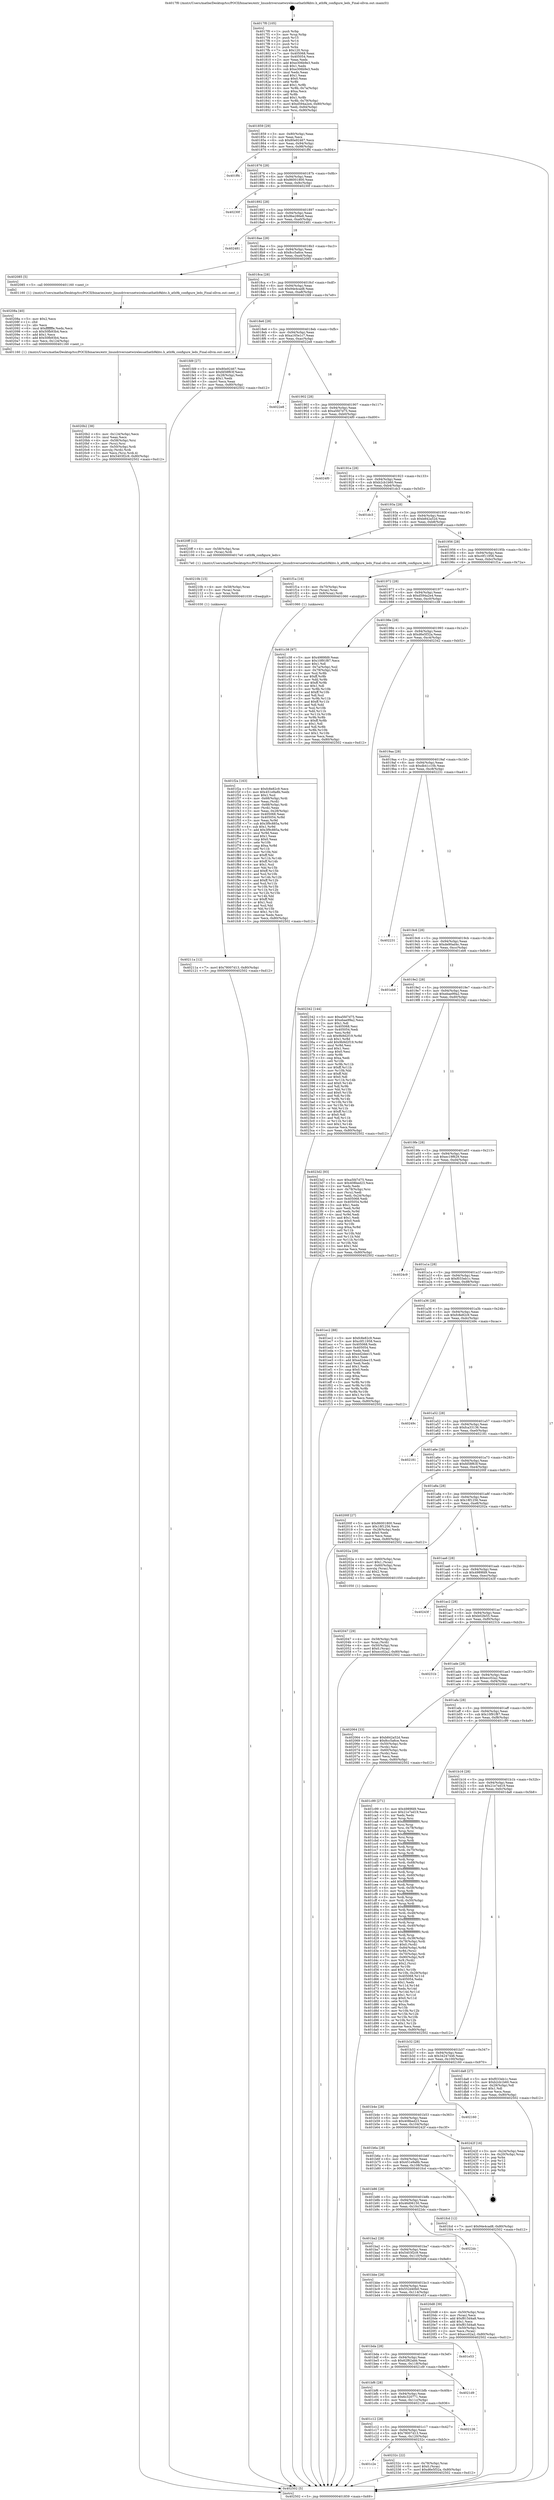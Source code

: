 digraph "0x4017f0" {
  label = "0x4017f0 (/mnt/c/Users/mathe/Desktop/tcc/POCII/binaries/extr_linuxdriversnetwirelessathath9khtc.h_ath9k_configure_leds_Final-ollvm.out::main(0))"
  labelloc = "t"
  node[shape=record]

  Entry [label="",width=0.3,height=0.3,shape=circle,fillcolor=black,style=filled]
  "0x401859" [label="{
     0x401859 [29]\l
     | [instrs]\l
     &nbsp;&nbsp;0x401859 \<+3\>: mov -0x80(%rbp),%eax\l
     &nbsp;&nbsp;0x40185c \<+2\>: mov %eax,%ecx\l
     &nbsp;&nbsp;0x40185e \<+6\>: sub $0x80e92467,%ecx\l
     &nbsp;&nbsp;0x401864 \<+6\>: mov %eax,-0x94(%rbp)\l
     &nbsp;&nbsp;0x40186a \<+6\>: mov %ecx,-0x98(%rbp)\l
     &nbsp;&nbsp;0x401870 \<+6\>: je 0000000000401ff4 \<main+0x804\>\l
  }"]
  "0x401ff4" [label="{
     0x401ff4\l
  }", style=dashed]
  "0x401876" [label="{
     0x401876 [28]\l
     | [instrs]\l
     &nbsp;&nbsp;0x401876 \<+5\>: jmp 000000000040187b \<main+0x8b\>\l
     &nbsp;&nbsp;0x40187b \<+6\>: mov -0x94(%rbp),%eax\l
     &nbsp;&nbsp;0x401881 \<+5\>: sub $0x86001800,%eax\l
     &nbsp;&nbsp;0x401886 \<+6\>: mov %eax,-0x9c(%rbp)\l
     &nbsp;&nbsp;0x40188c \<+6\>: je 000000000040230f \<main+0xb1f\>\l
  }"]
  Exit [label="",width=0.3,height=0.3,shape=circle,fillcolor=black,style=filled,peripheries=2]
  "0x40230f" [label="{
     0x40230f\l
  }", style=dashed]
  "0x401892" [label="{
     0x401892 [28]\l
     | [instrs]\l
     &nbsp;&nbsp;0x401892 \<+5\>: jmp 0000000000401897 \<main+0xa7\>\l
     &nbsp;&nbsp;0x401897 \<+6\>: mov -0x94(%rbp),%eax\l
     &nbsp;&nbsp;0x40189d \<+5\>: sub $0x8be286e8,%eax\l
     &nbsp;&nbsp;0x4018a2 \<+6\>: mov %eax,-0xa0(%rbp)\l
     &nbsp;&nbsp;0x4018a8 \<+6\>: je 0000000000402481 \<main+0xc91\>\l
  }"]
  "0x401c2e" [label="{
     0x401c2e\l
  }", style=dashed]
  "0x402481" [label="{
     0x402481\l
  }", style=dashed]
  "0x4018ae" [label="{
     0x4018ae [28]\l
     | [instrs]\l
     &nbsp;&nbsp;0x4018ae \<+5\>: jmp 00000000004018b3 \<main+0xc3\>\l
     &nbsp;&nbsp;0x4018b3 \<+6\>: mov -0x94(%rbp),%eax\l
     &nbsp;&nbsp;0x4018b9 \<+5\>: sub $0x8cc5a6ce,%eax\l
     &nbsp;&nbsp;0x4018be \<+6\>: mov %eax,-0xa4(%rbp)\l
     &nbsp;&nbsp;0x4018c4 \<+6\>: je 0000000000402085 \<main+0x895\>\l
  }"]
  "0x40232c" [label="{
     0x40232c [22]\l
     | [instrs]\l
     &nbsp;&nbsp;0x40232c \<+4\>: mov -0x78(%rbp),%rax\l
     &nbsp;&nbsp;0x402330 \<+6\>: movl $0x0,(%rax)\l
     &nbsp;&nbsp;0x402336 \<+7\>: movl $0xd6e5f32a,-0x80(%rbp)\l
     &nbsp;&nbsp;0x40233d \<+5\>: jmp 0000000000402502 \<main+0xd12\>\l
  }"]
  "0x402085" [label="{
     0x402085 [5]\l
     | [instrs]\l
     &nbsp;&nbsp;0x402085 \<+5\>: call 0000000000401160 \<next_i\>\l
     | [calls]\l
     &nbsp;&nbsp;0x401160 \{1\} (/mnt/c/Users/mathe/Desktop/tcc/POCII/binaries/extr_linuxdriversnetwirelessathath9khtc.h_ath9k_configure_leds_Final-ollvm.out::next_i)\l
  }"]
  "0x4018ca" [label="{
     0x4018ca [28]\l
     | [instrs]\l
     &nbsp;&nbsp;0x4018ca \<+5\>: jmp 00000000004018cf \<main+0xdf\>\l
     &nbsp;&nbsp;0x4018cf \<+6\>: mov -0x94(%rbp),%eax\l
     &nbsp;&nbsp;0x4018d5 \<+5\>: sub $0x94e4cad8,%eax\l
     &nbsp;&nbsp;0x4018da \<+6\>: mov %eax,-0xa8(%rbp)\l
     &nbsp;&nbsp;0x4018e0 \<+6\>: je 0000000000401fd9 \<main+0x7e9\>\l
  }"]
  "0x401c12" [label="{
     0x401c12 [28]\l
     | [instrs]\l
     &nbsp;&nbsp;0x401c12 \<+5\>: jmp 0000000000401c17 \<main+0x427\>\l
     &nbsp;&nbsp;0x401c17 \<+6\>: mov -0x94(%rbp),%eax\l
     &nbsp;&nbsp;0x401c1d \<+5\>: sub $0x78007d13,%eax\l
     &nbsp;&nbsp;0x401c22 \<+6\>: mov %eax,-0x120(%rbp)\l
     &nbsp;&nbsp;0x401c28 \<+6\>: je 000000000040232c \<main+0xb3c\>\l
  }"]
  "0x401fd9" [label="{
     0x401fd9 [27]\l
     | [instrs]\l
     &nbsp;&nbsp;0x401fd9 \<+5\>: mov $0x80e92467,%eax\l
     &nbsp;&nbsp;0x401fde \<+5\>: mov $0xfd58f63f,%ecx\l
     &nbsp;&nbsp;0x401fe3 \<+3\>: mov -0x28(%rbp),%edx\l
     &nbsp;&nbsp;0x401fe6 \<+3\>: cmp $0x1,%edx\l
     &nbsp;&nbsp;0x401fe9 \<+3\>: cmovl %ecx,%eax\l
     &nbsp;&nbsp;0x401fec \<+3\>: mov %eax,-0x80(%rbp)\l
     &nbsp;&nbsp;0x401fef \<+5\>: jmp 0000000000402502 \<main+0xd12\>\l
  }"]
  "0x4018e6" [label="{
     0x4018e6 [28]\l
     | [instrs]\l
     &nbsp;&nbsp;0x4018e6 \<+5\>: jmp 00000000004018eb \<main+0xfb\>\l
     &nbsp;&nbsp;0x4018eb \<+6\>: mov -0x94(%rbp),%eax\l
     &nbsp;&nbsp;0x4018f1 \<+5\>: sub $0xa165e1c7,%eax\l
     &nbsp;&nbsp;0x4018f6 \<+6\>: mov %eax,-0xac(%rbp)\l
     &nbsp;&nbsp;0x4018fc \<+6\>: je 00000000004022e8 \<main+0xaf8\>\l
  }"]
  "0x402126" [label="{
     0x402126\l
  }", style=dashed]
  "0x4022e8" [label="{
     0x4022e8\l
  }", style=dashed]
  "0x401902" [label="{
     0x401902 [28]\l
     | [instrs]\l
     &nbsp;&nbsp;0x401902 \<+5\>: jmp 0000000000401907 \<main+0x117\>\l
     &nbsp;&nbsp;0x401907 \<+6\>: mov -0x94(%rbp),%eax\l
     &nbsp;&nbsp;0x40190d \<+5\>: sub $0xa5fd7d75,%eax\l
     &nbsp;&nbsp;0x401912 \<+6\>: mov %eax,-0xb0(%rbp)\l
     &nbsp;&nbsp;0x401918 \<+6\>: je 00000000004024f0 \<main+0xd00\>\l
  }"]
  "0x401bf6" [label="{
     0x401bf6 [28]\l
     | [instrs]\l
     &nbsp;&nbsp;0x401bf6 \<+5\>: jmp 0000000000401bfb \<main+0x40b\>\l
     &nbsp;&nbsp;0x401bfb \<+6\>: mov -0x94(%rbp),%eax\l
     &nbsp;&nbsp;0x401c01 \<+5\>: sub $0x6c320771,%eax\l
     &nbsp;&nbsp;0x401c06 \<+6\>: mov %eax,-0x11c(%rbp)\l
     &nbsp;&nbsp;0x401c0c \<+6\>: je 0000000000402126 \<main+0x936\>\l
  }"]
  "0x4024f0" [label="{
     0x4024f0\l
  }", style=dashed]
  "0x40191e" [label="{
     0x40191e [28]\l
     | [instrs]\l
     &nbsp;&nbsp;0x40191e \<+5\>: jmp 0000000000401923 \<main+0x133\>\l
     &nbsp;&nbsp;0x401923 \<+6\>: mov -0x94(%rbp),%eax\l
     &nbsp;&nbsp;0x401929 \<+5\>: sub $0xb2cb1b60,%eax\l
     &nbsp;&nbsp;0x40192e \<+6\>: mov %eax,-0xb4(%rbp)\l
     &nbsp;&nbsp;0x401934 \<+6\>: je 0000000000401dc3 \<main+0x5d3\>\l
  }"]
  "0x4021d9" [label="{
     0x4021d9\l
  }", style=dashed]
  "0x401dc3" [label="{
     0x401dc3\l
  }", style=dashed]
  "0x40193a" [label="{
     0x40193a [28]\l
     | [instrs]\l
     &nbsp;&nbsp;0x40193a \<+5\>: jmp 000000000040193f \<main+0x14f\>\l
     &nbsp;&nbsp;0x40193f \<+6\>: mov -0x94(%rbp),%eax\l
     &nbsp;&nbsp;0x401945 \<+5\>: sub $0xb842a52d,%eax\l
     &nbsp;&nbsp;0x40194a \<+6\>: mov %eax,-0xb8(%rbp)\l
     &nbsp;&nbsp;0x401950 \<+6\>: je 00000000004020ff \<main+0x90f\>\l
  }"]
  "0x401bda" [label="{
     0x401bda [28]\l
     | [instrs]\l
     &nbsp;&nbsp;0x401bda \<+5\>: jmp 0000000000401bdf \<main+0x3ef\>\l
     &nbsp;&nbsp;0x401bdf \<+6\>: mov -0x94(%rbp),%eax\l
     &nbsp;&nbsp;0x401be5 \<+5\>: sub $0x62f62abb,%eax\l
     &nbsp;&nbsp;0x401bea \<+6\>: mov %eax,-0x118(%rbp)\l
     &nbsp;&nbsp;0x401bf0 \<+6\>: je 00000000004021d9 \<main+0x9e9\>\l
  }"]
  "0x4020ff" [label="{
     0x4020ff [12]\l
     | [instrs]\l
     &nbsp;&nbsp;0x4020ff \<+4\>: mov -0x58(%rbp),%rax\l
     &nbsp;&nbsp;0x402103 \<+3\>: mov (%rax),%rdi\l
     &nbsp;&nbsp;0x402106 \<+5\>: call 00000000004017e0 \<ath9k_configure_leds\>\l
     | [calls]\l
     &nbsp;&nbsp;0x4017e0 \{1\} (/mnt/c/Users/mathe/Desktop/tcc/POCII/binaries/extr_linuxdriversnetwirelessathath9khtc.h_ath9k_configure_leds_Final-ollvm.out::ath9k_configure_leds)\l
  }"]
  "0x401956" [label="{
     0x401956 [28]\l
     | [instrs]\l
     &nbsp;&nbsp;0x401956 \<+5\>: jmp 000000000040195b \<main+0x16b\>\l
     &nbsp;&nbsp;0x40195b \<+6\>: mov -0x94(%rbp),%eax\l
     &nbsp;&nbsp;0x401961 \<+5\>: sub $0xc0f11958,%eax\l
     &nbsp;&nbsp;0x401966 \<+6\>: mov %eax,-0xbc(%rbp)\l
     &nbsp;&nbsp;0x40196c \<+6\>: je 0000000000401f1a \<main+0x72a\>\l
  }"]
  "0x401e53" [label="{
     0x401e53\l
  }", style=dashed]
  "0x401f1a" [label="{
     0x401f1a [16]\l
     | [instrs]\l
     &nbsp;&nbsp;0x401f1a \<+4\>: mov -0x70(%rbp),%rax\l
     &nbsp;&nbsp;0x401f1e \<+3\>: mov (%rax),%rax\l
     &nbsp;&nbsp;0x401f21 \<+4\>: mov 0x8(%rax),%rdi\l
     &nbsp;&nbsp;0x401f25 \<+5\>: call 0000000000401060 \<atoi@plt\>\l
     | [calls]\l
     &nbsp;&nbsp;0x401060 \{1\} (unknown)\l
  }"]
  "0x401972" [label="{
     0x401972 [28]\l
     | [instrs]\l
     &nbsp;&nbsp;0x401972 \<+5\>: jmp 0000000000401977 \<main+0x187\>\l
     &nbsp;&nbsp;0x401977 \<+6\>: mov -0x94(%rbp),%eax\l
     &nbsp;&nbsp;0x40197d \<+5\>: sub $0xd594a2e4,%eax\l
     &nbsp;&nbsp;0x401982 \<+6\>: mov %eax,-0xc0(%rbp)\l
     &nbsp;&nbsp;0x401988 \<+6\>: je 0000000000401c38 \<main+0x448\>\l
  }"]
  "0x40211a" [label="{
     0x40211a [12]\l
     | [instrs]\l
     &nbsp;&nbsp;0x40211a \<+7\>: movl $0x78007d13,-0x80(%rbp)\l
     &nbsp;&nbsp;0x402121 \<+5\>: jmp 0000000000402502 \<main+0xd12\>\l
  }"]
  "0x401c38" [label="{
     0x401c38 [97]\l
     | [instrs]\l
     &nbsp;&nbsp;0x401c38 \<+5\>: mov $0x4989fd9,%eax\l
     &nbsp;&nbsp;0x401c3d \<+5\>: mov $0x10f91f87,%ecx\l
     &nbsp;&nbsp;0x401c42 \<+2\>: mov $0x1,%dl\l
     &nbsp;&nbsp;0x401c44 \<+4\>: mov -0x7a(%rbp),%sil\l
     &nbsp;&nbsp;0x401c48 \<+4\>: mov -0x79(%rbp),%dil\l
     &nbsp;&nbsp;0x401c4c \<+3\>: mov %sil,%r8b\l
     &nbsp;&nbsp;0x401c4f \<+4\>: xor $0xff,%r8b\l
     &nbsp;&nbsp;0x401c53 \<+3\>: mov %dil,%r9b\l
     &nbsp;&nbsp;0x401c56 \<+4\>: xor $0xff,%r9b\l
     &nbsp;&nbsp;0x401c5a \<+3\>: xor $0x1,%dl\l
     &nbsp;&nbsp;0x401c5d \<+3\>: mov %r8b,%r10b\l
     &nbsp;&nbsp;0x401c60 \<+4\>: and $0xff,%r10b\l
     &nbsp;&nbsp;0x401c64 \<+3\>: and %dl,%sil\l
     &nbsp;&nbsp;0x401c67 \<+3\>: mov %r9b,%r11b\l
     &nbsp;&nbsp;0x401c6a \<+4\>: and $0xff,%r11b\l
     &nbsp;&nbsp;0x401c6e \<+3\>: and %dl,%dil\l
     &nbsp;&nbsp;0x401c71 \<+3\>: or %sil,%r10b\l
     &nbsp;&nbsp;0x401c74 \<+3\>: or %dil,%r11b\l
     &nbsp;&nbsp;0x401c77 \<+3\>: xor %r11b,%r10b\l
     &nbsp;&nbsp;0x401c7a \<+3\>: or %r9b,%r8b\l
     &nbsp;&nbsp;0x401c7d \<+4\>: xor $0xff,%r8b\l
     &nbsp;&nbsp;0x401c81 \<+3\>: or $0x1,%dl\l
     &nbsp;&nbsp;0x401c84 \<+3\>: and %dl,%r8b\l
     &nbsp;&nbsp;0x401c87 \<+3\>: or %r8b,%r10b\l
     &nbsp;&nbsp;0x401c8a \<+4\>: test $0x1,%r10b\l
     &nbsp;&nbsp;0x401c8e \<+3\>: cmovne %ecx,%eax\l
     &nbsp;&nbsp;0x401c91 \<+3\>: mov %eax,-0x80(%rbp)\l
     &nbsp;&nbsp;0x401c94 \<+5\>: jmp 0000000000402502 \<main+0xd12\>\l
  }"]
  "0x40198e" [label="{
     0x40198e [28]\l
     | [instrs]\l
     &nbsp;&nbsp;0x40198e \<+5\>: jmp 0000000000401993 \<main+0x1a3\>\l
     &nbsp;&nbsp;0x401993 \<+6\>: mov -0x94(%rbp),%eax\l
     &nbsp;&nbsp;0x401999 \<+5\>: sub $0xd6e5f32a,%eax\l
     &nbsp;&nbsp;0x40199e \<+6\>: mov %eax,-0xc4(%rbp)\l
     &nbsp;&nbsp;0x4019a4 \<+6\>: je 0000000000402342 \<main+0xb52\>\l
  }"]
  "0x402502" [label="{
     0x402502 [5]\l
     | [instrs]\l
     &nbsp;&nbsp;0x402502 \<+5\>: jmp 0000000000401859 \<main+0x69\>\l
  }"]
  "0x4017f0" [label="{
     0x4017f0 [105]\l
     | [instrs]\l
     &nbsp;&nbsp;0x4017f0 \<+1\>: push %rbp\l
     &nbsp;&nbsp;0x4017f1 \<+3\>: mov %rsp,%rbp\l
     &nbsp;&nbsp;0x4017f4 \<+2\>: push %r15\l
     &nbsp;&nbsp;0x4017f6 \<+2\>: push %r14\l
     &nbsp;&nbsp;0x4017f8 \<+2\>: push %r12\l
     &nbsp;&nbsp;0x4017fa \<+1\>: push %rbx\l
     &nbsp;&nbsp;0x4017fb \<+7\>: sub $0x120,%rsp\l
     &nbsp;&nbsp;0x401802 \<+7\>: mov 0x405068,%eax\l
     &nbsp;&nbsp;0x401809 \<+7\>: mov 0x405054,%ecx\l
     &nbsp;&nbsp;0x401810 \<+2\>: mov %eax,%edx\l
     &nbsp;&nbsp;0x401812 \<+6\>: add $0xe306b9e3,%edx\l
     &nbsp;&nbsp;0x401818 \<+3\>: sub $0x1,%edx\l
     &nbsp;&nbsp;0x40181b \<+6\>: sub $0xe306b9e3,%edx\l
     &nbsp;&nbsp;0x401821 \<+3\>: imul %edx,%eax\l
     &nbsp;&nbsp;0x401824 \<+3\>: and $0x1,%eax\l
     &nbsp;&nbsp;0x401827 \<+3\>: cmp $0x0,%eax\l
     &nbsp;&nbsp;0x40182a \<+4\>: sete %r8b\l
     &nbsp;&nbsp;0x40182e \<+4\>: and $0x1,%r8b\l
     &nbsp;&nbsp;0x401832 \<+4\>: mov %r8b,-0x7a(%rbp)\l
     &nbsp;&nbsp;0x401836 \<+3\>: cmp $0xa,%ecx\l
     &nbsp;&nbsp;0x401839 \<+4\>: setl %r8b\l
     &nbsp;&nbsp;0x40183d \<+4\>: and $0x1,%r8b\l
     &nbsp;&nbsp;0x401841 \<+4\>: mov %r8b,-0x79(%rbp)\l
     &nbsp;&nbsp;0x401845 \<+7\>: movl $0xd594a2e4,-0x80(%rbp)\l
     &nbsp;&nbsp;0x40184c \<+6\>: mov %edi,-0x84(%rbp)\l
     &nbsp;&nbsp;0x401852 \<+7\>: mov %rsi,-0x90(%rbp)\l
  }"]
  "0x40210b" [label="{
     0x40210b [15]\l
     | [instrs]\l
     &nbsp;&nbsp;0x40210b \<+4\>: mov -0x58(%rbp),%rax\l
     &nbsp;&nbsp;0x40210f \<+3\>: mov (%rax),%rax\l
     &nbsp;&nbsp;0x402112 \<+3\>: mov %rax,%rdi\l
     &nbsp;&nbsp;0x402115 \<+5\>: call 0000000000401030 \<free@plt\>\l
     | [calls]\l
     &nbsp;&nbsp;0x401030 \{1\} (unknown)\l
  }"]
  "0x402342" [label="{
     0x402342 [144]\l
     | [instrs]\l
     &nbsp;&nbsp;0x402342 \<+5\>: mov $0xa5fd7d75,%eax\l
     &nbsp;&nbsp;0x402347 \<+5\>: mov $0xebae99a2,%ecx\l
     &nbsp;&nbsp;0x40234c \<+2\>: mov $0x1,%dl\l
     &nbsp;&nbsp;0x40234e \<+7\>: mov 0x405068,%esi\l
     &nbsp;&nbsp;0x402355 \<+7\>: mov 0x405054,%edi\l
     &nbsp;&nbsp;0x40235c \<+3\>: mov %esi,%r8d\l
     &nbsp;&nbsp;0x40235f \<+7\>: sub $0x9b9d2f19,%r8d\l
     &nbsp;&nbsp;0x402366 \<+4\>: sub $0x1,%r8d\l
     &nbsp;&nbsp;0x40236a \<+7\>: add $0x9b9d2f19,%r8d\l
     &nbsp;&nbsp;0x402371 \<+4\>: imul %r8d,%esi\l
     &nbsp;&nbsp;0x402375 \<+3\>: and $0x1,%esi\l
     &nbsp;&nbsp;0x402378 \<+3\>: cmp $0x0,%esi\l
     &nbsp;&nbsp;0x40237b \<+4\>: sete %r9b\l
     &nbsp;&nbsp;0x40237f \<+3\>: cmp $0xa,%edi\l
     &nbsp;&nbsp;0x402382 \<+4\>: setl %r10b\l
     &nbsp;&nbsp;0x402386 \<+3\>: mov %r9b,%r11b\l
     &nbsp;&nbsp;0x402389 \<+4\>: xor $0xff,%r11b\l
     &nbsp;&nbsp;0x40238d \<+3\>: mov %r10b,%bl\l
     &nbsp;&nbsp;0x402390 \<+3\>: xor $0xff,%bl\l
     &nbsp;&nbsp;0x402393 \<+3\>: xor $0x0,%dl\l
     &nbsp;&nbsp;0x402396 \<+3\>: mov %r11b,%r14b\l
     &nbsp;&nbsp;0x402399 \<+4\>: and $0x0,%r14b\l
     &nbsp;&nbsp;0x40239d \<+3\>: and %dl,%r9b\l
     &nbsp;&nbsp;0x4023a0 \<+3\>: mov %bl,%r15b\l
     &nbsp;&nbsp;0x4023a3 \<+4\>: and $0x0,%r15b\l
     &nbsp;&nbsp;0x4023a7 \<+3\>: and %dl,%r10b\l
     &nbsp;&nbsp;0x4023aa \<+3\>: or %r9b,%r14b\l
     &nbsp;&nbsp;0x4023ad \<+3\>: or %r10b,%r15b\l
     &nbsp;&nbsp;0x4023b0 \<+3\>: xor %r15b,%r14b\l
     &nbsp;&nbsp;0x4023b3 \<+3\>: or %bl,%r11b\l
     &nbsp;&nbsp;0x4023b6 \<+4\>: xor $0xff,%r11b\l
     &nbsp;&nbsp;0x4023ba \<+3\>: or $0x0,%dl\l
     &nbsp;&nbsp;0x4023bd \<+3\>: and %dl,%r11b\l
     &nbsp;&nbsp;0x4023c0 \<+3\>: or %r11b,%r14b\l
     &nbsp;&nbsp;0x4023c3 \<+4\>: test $0x1,%r14b\l
     &nbsp;&nbsp;0x4023c7 \<+3\>: cmovne %ecx,%eax\l
     &nbsp;&nbsp;0x4023ca \<+3\>: mov %eax,-0x80(%rbp)\l
     &nbsp;&nbsp;0x4023cd \<+5\>: jmp 0000000000402502 \<main+0xd12\>\l
  }"]
  "0x4019aa" [label="{
     0x4019aa [28]\l
     | [instrs]\l
     &nbsp;&nbsp;0x4019aa \<+5\>: jmp 00000000004019af \<main+0x1bf\>\l
     &nbsp;&nbsp;0x4019af \<+6\>: mov -0x94(%rbp),%eax\l
     &nbsp;&nbsp;0x4019b5 \<+5\>: sub $0xdb41c10b,%eax\l
     &nbsp;&nbsp;0x4019ba \<+6\>: mov %eax,-0xc8(%rbp)\l
     &nbsp;&nbsp;0x4019c0 \<+6\>: je 0000000000402231 \<main+0xa41\>\l
  }"]
  "0x401bbe" [label="{
     0x401bbe [28]\l
     | [instrs]\l
     &nbsp;&nbsp;0x401bbe \<+5\>: jmp 0000000000401bc3 \<main+0x3d3\>\l
     &nbsp;&nbsp;0x401bc3 \<+6\>: mov -0x94(%rbp),%eax\l
     &nbsp;&nbsp;0x401bc9 \<+5\>: sub $0x552d40b0,%eax\l
     &nbsp;&nbsp;0x401bce \<+6\>: mov %eax,-0x114(%rbp)\l
     &nbsp;&nbsp;0x401bd4 \<+6\>: je 0000000000401e53 \<main+0x663\>\l
  }"]
  "0x402231" [label="{
     0x402231\l
  }", style=dashed]
  "0x4019c6" [label="{
     0x4019c6 [28]\l
     | [instrs]\l
     &nbsp;&nbsp;0x4019c6 \<+5\>: jmp 00000000004019cb \<main+0x1db\>\l
     &nbsp;&nbsp;0x4019cb \<+6\>: mov -0x94(%rbp),%eax\l
     &nbsp;&nbsp;0x4019d1 \<+5\>: sub $0xde90ad4c,%eax\l
     &nbsp;&nbsp;0x4019d6 \<+6\>: mov %eax,-0xcc(%rbp)\l
     &nbsp;&nbsp;0x4019dc \<+6\>: je 0000000000401eb6 \<main+0x6c6\>\l
  }"]
  "0x4020d8" [label="{
     0x4020d8 [39]\l
     | [instrs]\l
     &nbsp;&nbsp;0x4020d8 \<+4\>: mov -0x50(%rbp),%rax\l
     &nbsp;&nbsp;0x4020dc \<+2\>: mov (%rax),%ecx\l
     &nbsp;&nbsp;0x4020de \<+6\>: add $0xf815d4a8,%ecx\l
     &nbsp;&nbsp;0x4020e4 \<+3\>: add $0x1,%ecx\l
     &nbsp;&nbsp;0x4020e7 \<+6\>: sub $0xf815d4a8,%ecx\l
     &nbsp;&nbsp;0x4020ed \<+4\>: mov -0x50(%rbp),%rax\l
     &nbsp;&nbsp;0x4020f1 \<+2\>: mov %ecx,(%rax)\l
     &nbsp;&nbsp;0x4020f3 \<+7\>: movl $0xecc02a2,-0x80(%rbp)\l
     &nbsp;&nbsp;0x4020fa \<+5\>: jmp 0000000000402502 \<main+0xd12\>\l
  }"]
  "0x401eb6" [label="{
     0x401eb6\l
  }", style=dashed]
  "0x4019e2" [label="{
     0x4019e2 [28]\l
     | [instrs]\l
     &nbsp;&nbsp;0x4019e2 \<+5\>: jmp 00000000004019e7 \<main+0x1f7\>\l
     &nbsp;&nbsp;0x4019e7 \<+6\>: mov -0x94(%rbp),%eax\l
     &nbsp;&nbsp;0x4019ed \<+5\>: sub $0xebae99a2,%eax\l
     &nbsp;&nbsp;0x4019f2 \<+6\>: mov %eax,-0xd0(%rbp)\l
     &nbsp;&nbsp;0x4019f8 \<+6\>: je 00000000004023d2 \<main+0xbe2\>\l
  }"]
  "0x401ba2" [label="{
     0x401ba2 [28]\l
     | [instrs]\l
     &nbsp;&nbsp;0x401ba2 \<+5\>: jmp 0000000000401ba7 \<main+0x3b7\>\l
     &nbsp;&nbsp;0x401ba7 \<+6\>: mov -0x94(%rbp),%eax\l
     &nbsp;&nbsp;0x401bad \<+5\>: sub $0x5403f2c9,%eax\l
     &nbsp;&nbsp;0x401bb2 \<+6\>: mov %eax,-0x110(%rbp)\l
     &nbsp;&nbsp;0x401bb8 \<+6\>: je 00000000004020d8 \<main+0x8e8\>\l
  }"]
  "0x4023d2" [label="{
     0x4023d2 [93]\l
     | [instrs]\l
     &nbsp;&nbsp;0x4023d2 \<+5\>: mov $0xa5fd7d75,%eax\l
     &nbsp;&nbsp;0x4023d7 \<+5\>: mov $0x408bed23,%ecx\l
     &nbsp;&nbsp;0x4023dc \<+2\>: xor %edx,%edx\l
     &nbsp;&nbsp;0x4023de \<+4\>: mov -0x78(%rbp),%rsi\l
     &nbsp;&nbsp;0x4023e2 \<+2\>: mov (%rsi),%edi\l
     &nbsp;&nbsp;0x4023e4 \<+3\>: mov %edi,-0x24(%rbp)\l
     &nbsp;&nbsp;0x4023e7 \<+7\>: mov 0x405068,%edi\l
     &nbsp;&nbsp;0x4023ee \<+8\>: mov 0x405054,%r8d\l
     &nbsp;&nbsp;0x4023f6 \<+3\>: sub $0x1,%edx\l
     &nbsp;&nbsp;0x4023f9 \<+3\>: mov %edi,%r9d\l
     &nbsp;&nbsp;0x4023fc \<+3\>: add %edx,%r9d\l
     &nbsp;&nbsp;0x4023ff \<+4\>: imul %r9d,%edi\l
     &nbsp;&nbsp;0x402403 \<+3\>: and $0x1,%edi\l
     &nbsp;&nbsp;0x402406 \<+3\>: cmp $0x0,%edi\l
     &nbsp;&nbsp;0x402409 \<+4\>: sete %r10b\l
     &nbsp;&nbsp;0x40240d \<+4\>: cmp $0xa,%r8d\l
     &nbsp;&nbsp;0x402411 \<+4\>: setl %r11b\l
     &nbsp;&nbsp;0x402415 \<+3\>: mov %r10b,%bl\l
     &nbsp;&nbsp;0x402418 \<+3\>: and %r11b,%bl\l
     &nbsp;&nbsp;0x40241b \<+3\>: xor %r11b,%r10b\l
     &nbsp;&nbsp;0x40241e \<+3\>: or %r10b,%bl\l
     &nbsp;&nbsp;0x402421 \<+3\>: test $0x1,%bl\l
     &nbsp;&nbsp;0x402424 \<+3\>: cmovne %ecx,%eax\l
     &nbsp;&nbsp;0x402427 \<+3\>: mov %eax,-0x80(%rbp)\l
     &nbsp;&nbsp;0x40242a \<+5\>: jmp 0000000000402502 \<main+0xd12\>\l
  }"]
  "0x4019fe" [label="{
     0x4019fe [28]\l
     | [instrs]\l
     &nbsp;&nbsp;0x4019fe \<+5\>: jmp 0000000000401a03 \<main+0x213\>\l
     &nbsp;&nbsp;0x401a03 \<+6\>: mov -0x94(%rbp),%eax\l
     &nbsp;&nbsp;0x401a09 \<+5\>: sub $0xec19f629,%eax\l
     &nbsp;&nbsp;0x401a0e \<+6\>: mov %eax,-0xd4(%rbp)\l
     &nbsp;&nbsp;0x401a14 \<+6\>: je 00000000004024c9 \<main+0xcd9\>\l
  }"]
  "0x4022dc" [label="{
     0x4022dc\l
  }", style=dashed]
  "0x4024c9" [label="{
     0x4024c9\l
  }", style=dashed]
  "0x401a1a" [label="{
     0x401a1a [28]\l
     | [instrs]\l
     &nbsp;&nbsp;0x401a1a \<+5\>: jmp 0000000000401a1f \<main+0x22f\>\l
     &nbsp;&nbsp;0x401a1f \<+6\>: mov -0x94(%rbp),%eax\l
     &nbsp;&nbsp;0x401a25 \<+5\>: sub $0xf033eb1c,%eax\l
     &nbsp;&nbsp;0x401a2a \<+6\>: mov %eax,-0xd8(%rbp)\l
     &nbsp;&nbsp;0x401a30 \<+6\>: je 0000000000401ec2 \<main+0x6d2\>\l
  }"]
  "0x4020b2" [label="{
     0x4020b2 [38]\l
     | [instrs]\l
     &nbsp;&nbsp;0x4020b2 \<+6\>: mov -0x124(%rbp),%ecx\l
     &nbsp;&nbsp;0x4020b8 \<+3\>: imul %eax,%ecx\l
     &nbsp;&nbsp;0x4020bb \<+4\>: mov -0x58(%rbp),%rsi\l
     &nbsp;&nbsp;0x4020bf \<+3\>: mov (%rsi),%rsi\l
     &nbsp;&nbsp;0x4020c2 \<+4\>: mov -0x50(%rbp),%rdi\l
     &nbsp;&nbsp;0x4020c6 \<+3\>: movslq (%rdi),%rdi\l
     &nbsp;&nbsp;0x4020c9 \<+3\>: mov %ecx,(%rsi,%rdi,4)\l
     &nbsp;&nbsp;0x4020cc \<+7\>: movl $0x5403f2c9,-0x80(%rbp)\l
     &nbsp;&nbsp;0x4020d3 \<+5\>: jmp 0000000000402502 \<main+0xd12\>\l
  }"]
  "0x401ec2" [label="{
     0x401ec2 [88]\l
     | [instrs]\l
     &nbsp;&nbsp;0x401ec2 \<+5\>: mov $0xfc8e82c9,%eax\l
     &nbsp;&nbsp;0x401ec7 \<+5\>: mov $0xc0f11958,%ecx\l
     &nbsp;&nbsp;0x401ecc \<+7\>: mov 0x405068,%edx\l
     &nbsp;&nbsp;0x401ed3 \<+7\>: mov 0x405054,%esi\l
     &nbsp;&nbsp;0x401eda \<+2\>: mov %edx,%edi\l
     &nbsp;&nbsp;0x401edc \<+6\>: sub $0xed2dee15,%edi\l
     &nbsp;&nbsp;0x401ee2 \<+3\>: sub $0x1,%edi\l
     &nbsp;&nbsp;0x401ee5 \<+6\>: add $0xed2dee15,%edi\l
     &nbsp;&nbsp;0x401eeb \<+3\>: imul %edi,%edx\l
     &nbsp;&nbsp;0x401eee \<+3\>: and $0x1,%edx\l
     &nbsp;&nbsp;0x401ef1 \<+3\>: cmp $0x0,%edx\l
     &nbsp;&nbsp;0x401ef4 \<+4\>: sete %r8b\l
     &nbsp;&nbsp;0x401ef8 \<+3\>: cmp $0xa,%esi\l
     &nbsp;&nbsp;0x401efb \<+4\>: setl %r9b\l
     &nbsp;&nbsp;0x401eff \<+3\>: mov %r8b,%r10b\l
     &nbsp;&nbsp;0x401f02 \<+3\>: and %r9b,%r10b\l
     &nbsp;&nbsp;0x401f05 \<+3\>: xor %r9b,%r8b\l
     &nbsp;&nbsp;0x401f08 \<+3\>: or %r8b,%r10b\l
     &nbsp;&nbsp;0x401f0b \<+4\>: test $0x1,%r10b\l
     &nbsp;&nbsp;0x401f0f \<+3\>: cmovne %ecx,%eax\l
     &nbsp;&nbsp;0x401f12 \<+3\>: mov %eax,-0x80(%rbp)\l
     &nbsp;&nbsp;0x401f15 \<+5\>: jmp 0000000000402502 \<main+0xd12\>\l
  }"]
  "0x401a36" [label="{
     0x401a36 [28]\l
     | [instrs]\l
     &nbsp;&nbsp;0x401a36 \<+5\>: jmp 0000000000401a3b \<main+0x24b\>\l
     &nbsp;&nbsp;0x401a3b \<+6\>: mov -0x94(%rbp),%eax\l
     &nbsp;&nbsp;0x401a41 \<+5\>: sub $0xfc8e82c9,%eax\l
     &nbsp;&nbsp;0x401a46 \<+6\>: mov %eax,-0xdc(%rbp)\l
     &nbsp;&nbsp;0x401a4c \<+6\>: je 000000000040249c \<main+0xcac\>\l
  }"]
  "0x40208a" [label="{
     0x40208a [40]\l
     | [instrs]\l
     &nbsp;&nbsp;0x40208a \<+5\>: mov $0x2,%ecx\l
     &nbsp;&nbsp;0x40208f \<+1\>: cltd\l
     &nbsp;&nbsp;0x402090 \<+2\>: idiv %ecx\l
     &nbsp;&nbsp;0x402092 \<+6\>: imul $0xfffffffe,%edx,%ecx\l
     &nbsp;&nbsp;0x402098 \<+6\>: sub $0x50fb93b4,%ecx\l
     &nbsp;&nbsp;0x40209e \<+3\>: add $0x1,%ecx\l
     &nbsp;&nbsp;0x4020a1 \<+6\>: add $0x50fb93b4,%ecx\l
     &nbsp;&nbsp;0x4020a7 \<+6\>: mov %ecx,-0x124(%rbp)\l
     &nbsp;&nbsp;0x4020ad \<+5\>: call 0000000000401160 \<next_i\>\l
     | [calls]\l
     &nbsp;&nbsp;0x401160 \{1\} (/mnt/c/Users/mathe/Desktop/tcc/POCII/binaries/extr_linuxdriversnetwirelessathath9khtc.h_ath9k_configure_leds_Final-ollvm.out::next_i)\l
  }"]
  "0x40249c" [label="{
     0x40249c\l
  }", style=dashed]
  "0x401a52" [label="{
     0x401a52 [28]\l
     | [instrs]\l
     &nbsp;&nbsp;0x401a52 \<+5\>: jmp 0000000000401a57 \<main+0x267\>\l
     &nbsp;&nbsp;0x401a57 \<+6\>: mov -0x94(%rbp),%eax\l
     &nbsp;&nbsp;0x401a5d \<+5\>: sub $0xfca33136,%eax\l
     &nbsp;&nbsp;0x401a62 \<+6\>: mov %eax,-0xe0(%rbp)\l
     &nbsp;&nbsp;0x401a68 \<+6\>: je 0000000000402181 \<main+0x991\>\l
  }"]
  "0x402047" [label="{
     0x402047 [29]\l
     | [instrs]\l
     &nbsp;&nbsp;0x402047 \<+4\>: mov -0x58(%rbp),%rdi\l
     &nbsp;&nbsp;0x40204b \<+3\>: mov %rax,(%rdi)\l
     &nbsp;&nbsp;0x40204e \<+4\>: mov -0x50(%rbp),%rax\l
     &nbsp;&nbsp;0x402052 \<+6\>: movl $0x0,(%rax)\l
     &nbsp;&nbsp;0x402058 \<+7\>: movl $0xecc02a2,-0x80(%rbp)\l
     &nbsp;&nbsp;0x40205f \<+5\>: jmp 0000000000402502 \<main+0xd12\>\l
  }"]
  "0x402181" [label="{
     0x402181\l
  }", style=dashed]
  "0x401a6e" [label="{
     0x401a6e [28]\l
     | [instrs]\l
     &nbsp;&nbsp;0x401a6e \<+5\>: jmp 0000000000401a73 \<main+0x283\>\l
     &nbsp;&nbsp;0x401a73 \<+6\>: mov -0x94(%rbp),%eax\l
     &nbsp;&nbsp;0x401a79 \<+5\>: sub $0xfd58f63f,%eax\l
     &nbsp;&nbsp;0x401a7e \<+6\>: mov %eax,-0xe4(%rbp)\l
     &nbsp;&nbsp;0x401a84 \<+6\>: je 000000000040200f \<main+0x81f\>\l
  }"]
  "0x401b86" [label="{
     0x401b86 [28]\l
     | [instrs]\l
     &nbsp;&nbsp;0x401b86 \<+5\>: jmp 0000000000401b8b \<main+0x39b\>\l
     &nbsp;&nbsp;0x401b8b \<+6\>: mov -0x94(%rbp),%eax\l
     &nbsp;&nbsp;0x401b91 \<+5\>: sub $0x46d06150,%eax\l
     &nbsp;&nbsp;0x401b96 \<+6\>: mov %eax,-0x10c(%rbp)\l
     &nbsp;&nbsp;0x401b9c \<+6\>: je 00000000004022dc \<main+0xaec\>\l
  }"]
  "0x40200f" [label="{
     0x40200f [27]\l
     | [instrs]\l
     &nbsp;&nbsp;0x40200f \<+5\>: mov $0x86001800,%eax\l
     &nbsp;&nbsp;0x402014 \<+5\>: mov $0x18f1256,%ecx\l
     &nbsp;&nbsp;0x402019 \<+3\>: mov -0x28(%rbp),%edx\l
     &nbsp;&nbsp;0x40201c \<+3\>: cmp $0x0,%edx\l
     &nbsp;&nbsp;0x40201f \<+3\>: cmove %ecx,%eax\l
     &nbsp;&nbsp;0x402022 \<+3\>: mov %eax,-0x80(%rbp)\l
     &nbsp;&nbsp;0x402025 \<+5\>: jmp 0000000000402502 \<main+0xd12\>\l
  }"]
  "0x401a8a" [label="{
     0x401a8a [28]\l
     | [instrs]\l
     &nbsp;&nbsp;0x401a8a \<+5\>: jmp 0000000000401a8f \<main+0x29f\>\l
     &nbsp;&nbsp;0x401a8f \<+6\>: mov -0x94(%rbp),%eax\l
     &nbsp;&nbsp;0x401a95 \<+5\>: sub $0x18f1256,%eax\l
     &nbsp;&nbsp;0x401a9a \<+6\>: mov %eax,-0xe8(%rbp)\l
     &nbsp;&nbsp;0x401aa0 \<+6\>: je 000000000040202a \<main+0x83a\>\l
  }"]
  "0x401fcd" [label="{
     0x401fcd [12]\l
     | [instrs]\l
     &nbsp;&nbsp;0x401fcd \<+7\>: movl $0x94e4cad8,-0x80(%rbp)\l
     &nbsp;&nbsp;0x401fd4 \<+5\>: jmp 0000000000402502 \<main+0xd12\>\l
  }"]
  "0x40202a" [label="{
     0x40202a [29]\l
     | [instrs]\l
     &nbsp;&nbsp;0x40202a \<+4\>: mov -0x60(%rbp),%rax\l
     &nbsp;&nbsp;0x40202e \<+6\>: movl $0x1,(%rax)\l
     &nbsp;&nbsp;0x402034 \<+4\>: mov -0x60(%rbp),%rax\l
     &nbsp;&nbsp;0x402038 \<+3\>: movslq (%rax),%rax\l
     &nbsp;&nbsp;0x40203b \<+4\>: shl $0x2,%rax\l
     &nbsp;&nbsp;0x40203f \<+3\>: mov %rax,%rdi\l
     &nbsp;&nbsp;0x402042 \<+5\>: call 0000000000401050 \<malloc@plt\>\l
     | [calls]\l
     &nbsp;&nbsp;0x401050 \{1\} (unknown)\l
  }"]
  "0x401aa6" [label="{
     0x401aa6 [28]\l
     | [instrs]\l
     &nbsp;&nbsp;0x401aa6 \<+5\>: jmp 0000000000401aab \<main+0x2bb\>\l
     &nbsp;&nbsp;0x401aab \<+6\>: mov -0x94(%rbp),%eax\l
     &nbsp;&nbsp;0x401ab1 \<+5\>: sub $0x4989fd9,%eax\l
     &nbsp;&nbsp;0x401ab6 \<+6\>: mov %eax,-0xec(%rbp)\l
     &nbsp;&nbsp;0x401abc \<+6\>: je 000000000040243f \<main+0xc4f\>\l
  }"]
  "0x401b6a" [label="{
     0x401b6a [28]\l
     | [instrs]\l
     &nbsp;&nbsp;0x401b6a \<+5\>: jmp 0000000000401b6f \<main+0x37f\>\l
     &nbsp;&nbsp;0x401b6f \<+6\>: mov -0x94(%rbp),%eax\l
     &nbsp;&nbsp;0x401b75 \<+5\>: sub $0x451e9a8b,%eax\l
     &nbsp;&nbsp;0x401b7a \<+6\>: mov %eax,-0x108(%rbp)\l
     &nbsp;&nbsp;0x401b80 \<+6\>: je 0000000000401fcd \<main+0x7dd\>\l
  }"]
  "0x40243f" [label="{
     0x40243f\l
  }", style=dashed]
  "0x401ac2" [label="{
     0x401ac2 [28]\l
     | [instrs]\l
     &nbsp;&nbsp;0x401ac2 \<+5\>: jmp 0000000000401ac7 \<main+0x2d7\>\l
     &nbsp;&nbsp;0x401ac7 \<+6\>: mov -0x94(%rbp),%eax\l
     &nbsp;&nbsp;0x401acd \<+5\>: sub $0xb02fe55,%eax\l
     &nbsp;&nbsp;0x401ad2 \<+6\>: mov %eax,-0xf0(%rbp)\l
     &nbsp;&nbsp;0x401ad8 \<+6\>: je 000000000040231b \<main+0xb2b\>\l
  }"]
  "0x40242f" [label="{
     0x40242f [16]\l
     | [instrs]\l
     &nbsp;&nbsp;0x40242f \<+3\>: mov -0x24(%rbp),%eax\l
     &nbsp;&nbsp;0x402432 \<+4\>: lea -0x20(%rbp),%rsp\l
     &nbsp;&nbsp;0x402436 \<+1\>: pop %rbx\l
     &nbsp;&nbsp;0x402437 \<+2\>: pop %r12\l
     &nbsp;&nbsp;0x402439 \<+2\>: pop %r14\l
     &nbsp;&nbsp;0x40243b \<+2\>: pop %r15\l
     &nbsp;&nbsp;0x40243d \<+1\>: pop %rbp\l
     &nbsp;&nbsp;0x40243e \<+1\>: ret\l
  }"]
  "0x40231b" [label="{
     0x40231b\l
  }", style=dashed]
  "0x401ade" [label="{
     0x401ade [28]\l
     | [instrs]\l
     &nbsp;&nbsp;0x401ade \<+5\>: jmp 0000000000401ae3 \<main+0x2f3\>\l
     &nbsp;&nbsp;0x401ae3 \<+6\>: mov -0x94(%rbp),%eax\l
     &nbsp;&nbsp;0x401ae9 \<+5\>: sub $0xecc02a2,%eax\l
     &nbsp;&nbsp;0x401aee \<+6\>: mov %eax,-0xf4(%rbp)\l
     &nbsp;&nbsp;0x401af4 \<+6\>: je 0000000000402064 \<main+0x874\>\l
  }"]
  "0x401b4e" [label="{
     0x401b4e [28]\l
     | [instrs]\l
     &nbsp;&nbsp;0x401b4e \<+5\>: jmp 0000000000401b53 \<main+0x363\>\l
     &nbsp;&nbsp;0x401b53 \<+6\>: mov -0x94(%rbp),%eax\l
     &nbsp;&nbsp;0x401b59 \<+5\>: sub $0x408bed23,%eax\l
     &nbsp;&nbsp;0x401b5e \<+6\>: mov %eax,-0x104(%rbp)\l
     &nbsp;&nbsp;0x401b64 \<+6\>: je 000000000040242f \<main+0xc3f\>\l
  }"]
  "0x402064" [label="{
     0x402064 [33]\l
     | [instrs]\l
     &nbsp;&nbsp;0x402064 \<+5\>: mov $0xb842a52d,%eax\l
     &nbsp;&nbsp;0x402069 \<+5\>: mov $0x8cc5a6ce,%ecx\l
     &nbsp;&nbsp;0x40206e \<+4\>: mov -0x50(%rbp),%rdx\l
     &nbsp;&nbsp;0x402072 \<+2\>: mov (%rdx),%esi\l
     &nbsp;&nbsp;0x402074 \<+4\>: mov -0x60(%rbp),%rdx\l
     &nbsp;&nbsp;0x402078 \<+2\>: cmp (%rdx),%esi\l
     &nbsp;&nbsp;0x40207a \<+3\>: cmovl %ecx,%eax\l
     &nbsp;&nbsp;0x40207d \<+3\>: mov %eax,-0x80(%rbp)\l
     &nbsp;&nbsp;0x402080 \<+5\>: jmp 0000000000402502 \<main+0xd12\>\l
  }"]
  "0x401afa" [label="{
     0x401afa [28]\l
     | [instrs]\l
     &nbsp;&nbsp;0x401afa \<+5\>: jmp 0000000000401aff \<main+0x30f\>\l
     &nbsp;&nbsp;0x401aff \<+6\>: mov -0x94(%rbp),%eax\l
     &nbsp;&nbsp;0x401b05 \<+5\>: sub $0x10f91f87,%eax\l
     &nbsp;&nbsp;0x401b0a \<+6\>: mov %eax,-0xf8(%rbp)\l
     &nbsp;&nbsp;0x401b10 \<+6\>: je 0000000000401c99 \<main+0x4a9\>\l
  }"]
  "0x402160" [label="{
     0x402160\l
  }", style=dashed]
  "0x401c99" [label="{
     0x401c99 [271]\l
     | [instrs]\l
     &nbsp;&nbsp;0x401c99 \<+5\>: mov $0x4989fd9,%eax\l
     &nbsp;&nbsp;0x401c9e \<+5\>: mov $0x21e7ed19,%ecx\l
     &nbsp;&nbsp;0x401ca3 \<+2\>: xor %edx,%edx\l
     &nbsp;&nbsp;0x401ca5 \<+3\>: mov %rsp,%rsi\l
     &nbsp;&nbsp;0x401ca8 \<+4\>: add $0xfffffffffffffff0,%rsi\l
     &nbsp;&nbsp;0x401cac \<+3\>: mov %rsi,%rsp\l
     &nbsp;&nbsp;0x401caf \<+4\>: mov %rsi,-0x78(%rbp)\l
     &nbsp;&nbsp;0x401cb3 \<+3\>: mov %rsp,%rsi\l
     &nbsp;&nbsp;0x401cb6 \<+4\>: add $0xfffffffffffffff0,%rsi\l
     &nbsp;&nbsp;0x401cba \<+3\>: mov %rsi,%rsp\l
     &nbsp;&nbsp;0x401cbd \<+3\>: mov %rsp,%rdi\l
     &nbsp;&nbsp;0x401cc0 \<+4\>: add $0xfffffffffffffff0,%rdi\l
     &nbsp;&nbsp;0x401cc4 \<+3\>: mov %rdi,%rsp\l
     &nbsp;&nbsp;0x401cc7 \<+4\>: mov %rdi,-0x70(%rbp)\l
     &nbsp;&nbsp;0x401ccb \<+3\>: mov %rsp,%rdi\l
     &nbsp;&nbsp;0x401cce \<+4\>: add $0xfffffffffffffff0,%rdi\l
     &nbsp;&nbsp;0x401cd2 \<+3\>: mov %rdi,%rsp\l
     &nbsp;&nbsp;0x401cd5 \<+4\>: mov %rdi,-0x68(%rbp)\l
     &nbsp;&nbsp;0x401cd9 \<+3\>: mov %rsp,%rdi\l
     &nbsp;&nbsp;0x401cdc \<+4\>: add $0xfffffffffffffff0,%rdi\l
     &nbsp;&nbsp;0x401ce0 \<+3\>: mov %rdi,%rsp\l
     &nbsp;&nbsp;0x401ce3 \<+4\>: mov %rdi,-0x60(%rbp)\l
     &nbsp;&nbsp;0x401ce7 \<+3\>: mov %rsp,%rdi\l
     &nbsp;&nbsp;0x401cea \<+4\>: add $0xfffffffffffffff0,%rdi\l
     &nbsp;&nbsp;0x401cee \<+3\>: mov %rdi,%rsp\l
     &nbsp;&nbsp;0x401cf1 \<+4\>: mov %rdi,-0x58(%rbp)\l
     &nbsp;&nbsp;0x401cf5 \<+3\>: mov %rsp,%rdi\l
     &nbsp;&nbsp;0x401cf8 \<+4\>: add $0xfffffffffffffff0,%rdi\l
     &nbsp;&nbsp;0x401cfc \<+3\>: mov %rdi,%rsp\l
     &nbsp;&nbsp;0x401cff \<+4\>: mov %rdi,-0x50(%rbp)\l
     &nbsp;&nbsp;0x401d03 \<+3\>: mov %rsp,%rdi\l
     &nbsp;&nbsp;0x401d06 \<+4\>: add $0xfffffffffffffff0,%rdi\l
     &nbsp;&nbsp;0x401d0a \<+3\>: mov %rdi,%rsp\l
     &nbsp;&nbsp;0x401d0d \<+4\>: mov %rdi,-0x48(%rbp)\l
     &nbsp;&nbsp;0x401d11 \<+3\>: mov %rsp,%rdi\l
     &nbsp;&nbsp;0x401d14 \<+4\>: add $0xfffffffffffffff0,%rdi\l
     &nbsp;&nbsp;0x401d18 \<+3\>: mov %rdi,%rsp\l
     &nbsp;&nbsp;0x401d1b \<+4\>: mov %rdi,-0x40(%rbp)\l
     &nbsp;&nbsp;0x401d1f \<+3\>: mov %rsp,%rdi\l
     &nbsp;&nbsp;0x401d22 \<+4\>: add $0xfffffffffffffff0,%rdi\l
     &nbsp;&nbsp;0x401d26 \<+3\>: mov %rdi,%rsp\l
     &nbsp;&nbsp;0x401d29 \<+4\>: mov %rdi,-0x38(%rbp)\l
     &nbsp;&nbsp;0x401d2d \<+4\>: mov -0x78(%rbp),%rdi\l
     &nbsp;&nbsp;0x401d31 \<+6\>: movl $0x0,(%rdi)\l
     &nbsp;&nbsp;0x401d37 \<+7\>: mov -0x84(%rbp),%r8d\l
     &nbsp;&nbsp;0x401d3e \<+3\>: mov %r8d,(%rsi)\l
     &nbsp;&nbsp;0x401d41 \<+4\>: mov -0x70(%rbp),%rdi\l
     &nbsp;&nbsp;0x401d45 \<+7\>: mov -0x90(%rbp),%r9\l
     &nbsp;&nbsp;0x401d4c \<+3\>: mov %r9,(%rdi)\l
     &nbsp;&nbsp;0x401d4f \<+3\>: cmpl $0x2,(%rsi)\l
     &nbsp;&nbsp;0x401d52 \<+4\>: setne %r10b\l
     &nbsp;&nbsp;0x401d56 \<+4\>: and $0x1,%r10b\l
     &nbsp;&nbsp;0x401d5a \<+4\>: mov %r10b,-0x29(%rbp)\l
     &nbsp;&nbsp;0x401d5e \<+8\>: mov 0x405068,%r11d\l
     &nbsp;&nbsp;0x401d66 \<+7\>: mov 0x405054,%ebx\l
     &nbsp;&nbsp;0x401d6d \<+3\>: sub $0x1,%edx\l
     &nbsp;&nbsp;0x401d70 \<+3\>: mov %r11d,%r14d\l
     &nbsp;&nbsp;0x401d73 \<+3\>: add %edx,%r14d\l
     &nbsp;&nbsp;0x401d76 \<+4\>: imul %r14d,%r11d\l
     &nbsp;&nbsp;0x401d7a \<+4\>: and $0x1,%r11d\l
     &nbsp;&nbsp;0x401d7e \<+4\>: cmp $0x0,%r11d\l
     &nbsp;&nbsp;0x401d82 \<+4\>: sete %r10b\l
     &nbsp;&nbsp;0x401d86 \<+3\>: cmp $0xa,%ebx\l
     &nbsp;&nbsp;0x401d89 \<+4\>: setl %r15b\l
     &nbsp;&nbsp;0x401d8d \<+3\>: mov %r10b,%r12b\l
     &nbsp;&nbsp;0x401d90 \<+3\>: and %r15b,%r12b\l
     &nbsp;&nbsp;0x401d93 \<+3\>: xor %r15b,%r10b\l
     &nbsp;&nbsp;0x401d96 \<+3\>: or %r10b,%r12b\l
     &nbsp;&nbsp;0x401d99 \<+4\>: test $0x1,%r12b\l
     &nbsp;&nbsp;0x401d9d \<+3\>: cmovne %ecx,%eax\l
     &nbsp;&nbsp;0x401da0 \<+3\>: mov %eax,-0x80(%rbp)\l
     &nbsp;&nbsp;0x401da3 \<+5\>: jmp 0000000000402502 \<main+0xd12\>\l
  }"]
  "0x401b16" [label="{
     0x401b16 [28]\l
     | [instrs]\l
     &nbsp;&nbsp;0x401b16 \<+5\>: jmp 0000000000401b1b \<main+0x32b\>\l
     &nbsp;&nbsp;0x401b1b \<+6\>: mov -0x94(%rbp),%eax\l
     &nbsp;&nbsp;0x401b21 \<+5\>: sub $0x21e7ed19,%eax\l
     &nbsp;&nbsp;0x401b26 \<+6\>: mov %eax,-0xfc(%rbp)\l
     &nbsp;&nbsp;0x401b2c \<+6\>: je 0000000000401da8 \<main+0x5b8\>\l
  }"]
  "0x401f2a" [label="{
     0x401f2a [163]\l
     | [instrs]\l
     &nbsp;&nbsp;0x401f2a \<+5\>: mov $0xfc8e82c9,%ecx\l
     &nbsp;&nbsp;0x401f2f \<+5\>: mov $0x451e9a8b,%edx\l
     &nbsp;&nbsp;0x401f34 \<+3\>: mov $0x1,%sil\l
     &nbsp;&nbsp;0x401f37 \<+4\>: mov -0x68(%rbp),%rdi\l
     &nbsp;&nbsp;0x401f3b \<+2\>: mov %eax,(%rdi)\l
     &nbsp;&nbsp;0x401f3d \<+4\>: mov -0x68(%rbp),%rdi\l
     &nbsp;&nbsp;0x401f41 \<+2\>: mov (%rdi),%eax\l
     &nbsp;&nbsp;0x401f43 \<+3\>: mov %eax,-0x28(%rbp)\l
     &nbsp;&nbsp;0x401f46 \<+7\>: mov 0x405068,%eax\l
     &nbsp;&nbsp;0x401f4d \<+8\>: mov 0x405054,%r8d\l
     &nbsp;&nbsp;0x401f55 \<+3\>: mov %eax,%r9d\l
     &nbsp;&nbsp;0x401f58 \<+7\>: sub $0x3f9c885a,%r9d\l
     &nbsp;&nbsp;0x401f5f \<+4\>: sub $0x1,%r9d\l
     &nbsp;&nbsp;0x401f63 \<+7\>: add $0x3f9c885a,%r9d\l
     &nbsp;&nbsp;0x401f6a \<+4\>: imul %r9d,%eax\l
     &nbsp;&nbsp;0x401f6e \<+3\>: and $0x1,%eax\l
     &nbsp;&nbsp;0x401f71 \<+3\>: cmp $0x0,%eax\l
     &nbsp;&nbsp;0x401f74 \<+4\>: sete %r10b\l
     &nbsp;&nbsp;0x401f78 \<+4\>: cmp $0xa,%r8d\l
     &nbsp;&nbsp;0x401f7c \<+4\>: setl %r11b\l
     &nbsp;&nbsp;0x401f80 \<+3\>: mov %r10b,%bl\l
     &nbsp;&nbsp;0x401f83 \<+3\>: xor $0xff,%bl\l
     &nbsp;&nbsp;0x401f86 \<+3\>: mov %r11b,%r14b\l
     &nbsp;&nbsp;0x401f89 \<+4\>: xor $0xff,%r14b\l
     &nbsp;&nbsp;0x401f8d \<+4\>: xor $0x1,%sil\l
     &nbsp;&nbsp;0x401f91 \<+3\>: mov %bl,%r15b\l
     &nbsp;&nbsp;0x401f94 \<+4\>: and $0xff,%r15b\l
     &nbsp;&nbsp;0x401f98 \<+3\>: and %sil,%r10b\l
     &nbsp;&nbsp;0x401f9b \<+3\>: mov %r14b,%r12b\l
     &nbsp;&nbsp;0x401f9e \<+4\>: and $0xff,%r12b\l
     &nbsp;&nbsp;0x401fa2 \<+3\>: and %sil,%r11b\l
     &nbsp;&nbsp;0x401fa5 \<+3\>: or %r10b,%r15b\l
     &nbsp;&nbsp;0x401fa8 \<+3\>: or %r11b,%r12b\l
     &nbsp;&nbsp;0x401fab \<+3\>: xor %r12b,%r15b\l
     &nbsp;&nbsp;0x401fae \<+3\>: or %r14b,%bl\l
     &nbsp;&nbsp;0x401fb1 \<+3\>: xor $0xff,%bl\l
     &nbsp;&nbsp;0x401fb4 \<+4\>: or $0x1,%sil\l
     &nbsp;&nbsp;0x401fb8 \<+3\>: and %sil,%bl\l
     &nbsp;&nbsp;0x401fbb \<+3\>: or %bl,%r15b\l
     &nbsp;&nbsp;0x401fbe \<+4\>: test $0x1,%r15b\l
     &nbsp;&nbsp;0x401fc2 \<+3\>: cmovne %edx,%ecx\l
     &nbsp;&nbsp;0x401fc5 \<+3\>: mov %ecx,-0x80(%rbp)\l
     &nbsp;&nbsp;0x401fc8 \<+5\>: jmp 0000000000402502 \<main+0xd12\>\l
  }"]
  "0x401b32" [label="{
     0x401b32 [28]\l
     | [instrs]\l
     &nbsp;&nbsp;0x401b32 \<+5\>: jmp 0000000000401b37 \<main+0x347\>\l
     &nbsp;&nbsp;0x401b37 \<+6\>: mov -0x94(%rbp),%eax\l
     &nbsp;&nbsp;0x401b3d \<+5\>: sub $0x34247446,%eax\l
     &nbsp;&nbsp;0x401b42 \<+6\>: mov %eax,-0x100(%rbp)\l
     &nbsp;&nbsp;0x401b48 \<+6\>: je 0000000000402160 \<main+0x970\>\l
  }"]
  "0x401da8" [label="{
     0x401da8 [27]\l
     | [instrs]\l
     &nbsp;&nbsp;0x401da8 \<+5\>: mov $0xf033eb1c,%eax\l
     &nbsp;&nbsp;0x401dad \<+5\>: mov $0xb2cb1b60,%ecx\l
     &nbsp;&nbsp;0x401db2 \<+3\>: mov -0x29(%rbp),%dl\l
     &nbsp;&nbsp;0x401db5 \<+3\>: test $0x1,%dl\l
     &nbsp;&nbsp;0x401db8 \<+3\>: cmovne %ecx,%eax\l
     &nbsp;&nbsp;0x401dbb \<+3\>: mov %eax,-0x80(%rbp)\l
     &nbsp;&nbsp;0x401dbe \<+5\>: jmp 0000000000402502 \<main+0xd12\>\l
  }"]
  Entry -> "0x4017f0" [label=" 1"]
  "0x401859" -> "0x401ff4" [label=" 0"]
  "0x401859" -> "0x401876" [label=" 18"]
  "0x40242f" -> Exit [label=" 1"]
  "0x401876" -> "0x40230f" [label=" 0"]
  "0x401876" -> "0x401892" [label=" 18"]
  "0x4023d2" -> "0x402502" [label=" 1"]
  "0x401892" -> "0x402481" [label=" 0"]
  "0x401892" -> "0x4018ae" [label=" 18"]
  "0x402342" -> "0x402502" [label=" 1"]
  "0x4018ae" -> "0x402085" [label=" 1"]
  "0x4018ae" -> "0x4018ca" [label=" 17"]
  "0x40232c" -> "0x402502" [label=" 1"]
  "0x4018ca" -> "0x401fd9" [label=" 1"]
  "0x4018ca" -> "0x4018e6" [label=" 16"]
  "0x401c12" -> "0x40232c" [label=" 1"]
  "0x4018e6" -> "0x4022e8" [label=" 0"]
  "0x4018e6" -> "0x401902" [label=" 16"]
  "0x401c12" -> "0x401c2e" [label=" 0"]
  "0x401902" -> "0x4024f0" [label=" 0"]
  "0x401902" -> "0x40191e" [label=" 16"]
  "0x401bf6" -> "0x402126" [label=" 0"]
  "0x40191e" -> "0x401dc3" [label=" 0"]
  "0x40191e" -> "0x40193a" [label=" 16"]
  "0x401bf6" -> "0x401c12" [label=" 1"]
  "0x40193a" -> "0x4020ff" [label=" 1"]
  "0x40193a" -> "0x401956" [label=" 15"]
  "0x401bda" -> "0x4021d9" [label=" 0"]
  "0x401956" -> "0x401f1a" [label=" 1"]
  "0x401956" -> "0x401972" [label=" 14"]
  "0x401bda" -> "0x401bf6" [label=" 1"]
  "0x401972" -> "0x401c38" [label=" 1"]
  "0x401972" -> "0x40198e" [label=" 13"]
  "0x401c38" -> "0x402502" [label=" 1"]
  "0x4017f0" -> "0x401859" [label=" 1"]
  "0x402502" -> "0x401859" [label=" 17"]
  "0x401bbe" -> "0x401e53" [label=" 0"]
  "0x40198e" -> "0x402342" [label=" 1"]
  "0x40198e" -> "0x4019aa" [label=" 12"]
  "0x401bbe" -> "0x401bda" [label=" 1"]
  "0x4019aa" -> "0x402231" [label=" 0"]
  "0x4019aa" -> "0x4019c6" [label=" 12"]
  "0x40211a" -> "0x402502" [label=" 1"]
  "0x4019c6" -> "0x401eb6" [label=" 0"]
  "0x4019c6" -> "0x4019e2" [label=" 12"]
  "0x40210b" -> "0x40211a" [label=" 1"]
  "0x4019e2" -> "0x4023d2" [label=" 1"]
  "0x4019e2" -> "0x4019fe" [label=" 11"]
  "0x4020d8" -> "0x402502" [label=" 1"]
  "0x4019fe" -> "0x4024c9" [label=" 0"]
  "0x4019fe" -> "0x401a1a" [label=" 11"]
  "0x401ba2" -> "0x401bbe" [label=" 1"]
  "0x401a1a" -> "0x401ec2" [label=" 1"]
  "0x401a1a" -> "0x401a36" [label=" 10"]
  "0x4020ff" -> "0x40210b" [label=" 1"]
  "0x401a36" -> "0x40249c" [label=" 0"]
  "0x401a36" -> "0x401a52" [label=" 10"]
  "0x401b86" -> "0x401ba2" [label=" 2"]
  "0x401a52" -> "0x402181" [label=" 0"]
  "0x401a52" -> "0x401a6e" [label=" 10"]
  "0x401b86" -> "0x4022dc" [label=" 0"]
  "0x401a6e" -> "0x40200f" [label=" 1"]
  "0x401a6e" -> "0x401a8a" [label=" 9"]
  "0x401ba2" -> "0x4020d8" [label=" 1"]
  "0x401a8a" -> "0x40202a" [label=" 1"]
  "0x401a8a" -> "0x401aa6" [label=" 8"]
  "0x4020b2" -> "0x402502" [label=" 1"]
  "0x401aa6" -> "0x40243f" [label=" 0"]
  "0x401aa6" -> "0x401ac2" [label=" 8"]
  "0x402085" -> "0x40208a" [label=" 1"]
  "0x401ac2" -> "0x40231b" [label=" 0"]
  "0x401ac2" -> "0x401ade" [label=" 8"]
  "0x402064" -> "0x402502" [label=" 2"]
  "0x401ade" -> "0x402064" [label=" 2"]
  "0x401ade" -> "0x401afa" [label=" 6"]
  "0x40202a" -> "0x402047" [label=" 1"]
  "0x401afa" -> "0x401c99" [label=" 1"]
  "0x401afa" -> "0x401b16" [label=" 5"]
  "0x40200f" -> "0x402502" [label=" 1"]
  "0x401c99" -> "0x402502" [label=" 1"]
  "0x401fcd" -> "0x402502" [label=" 1"]
  "0x401b16" -> "0x401da8" [label=" 1"]
  "0x401b16" -> "0x401b32" [label=" 4"]
  "0x401da8" -> "0x402502" [label=" 1"]
  "0x401ec2" -> "0x402502" [label=" 1"]
  "0x401f1a" -> "0x401f2a" [label=" 1"]
  "0x401f2a" -> "0x402502" [label=" 1"]
  "0x401fd9" -> "0x402502" [label=" 1"]
  "0x401b32" -> "0x402160" [label=" 0"]
  "0x401b32" -> "0x401b4e" [label=" 4"]
  "0x402047" -> "0x402502" [label=" 1"]
  "0x401b4e" -> "0x40242f" [label=" 1"]
  "0x401b4e" -> "0x401b6a" [label=" 3"]
  "0x40208a" -> "0x4020b2" [label=" 1"]
  "0x401b6a" -> "0x401fcd" [label=" 1"]
  "0x401b6a" -> "0x401b86" [label=" 2"]
}
